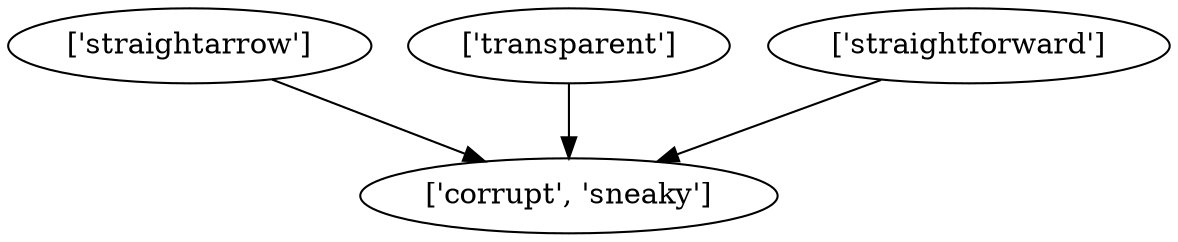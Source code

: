 strict digraph  {
	"['straightarrow']" -> "['corrupt', 'sneaky']";
	"['transparent']" -> "['corrupt', 'sneaky']";
	"['straightforward']" -> "['corrupt', 'sneaky']";
}
